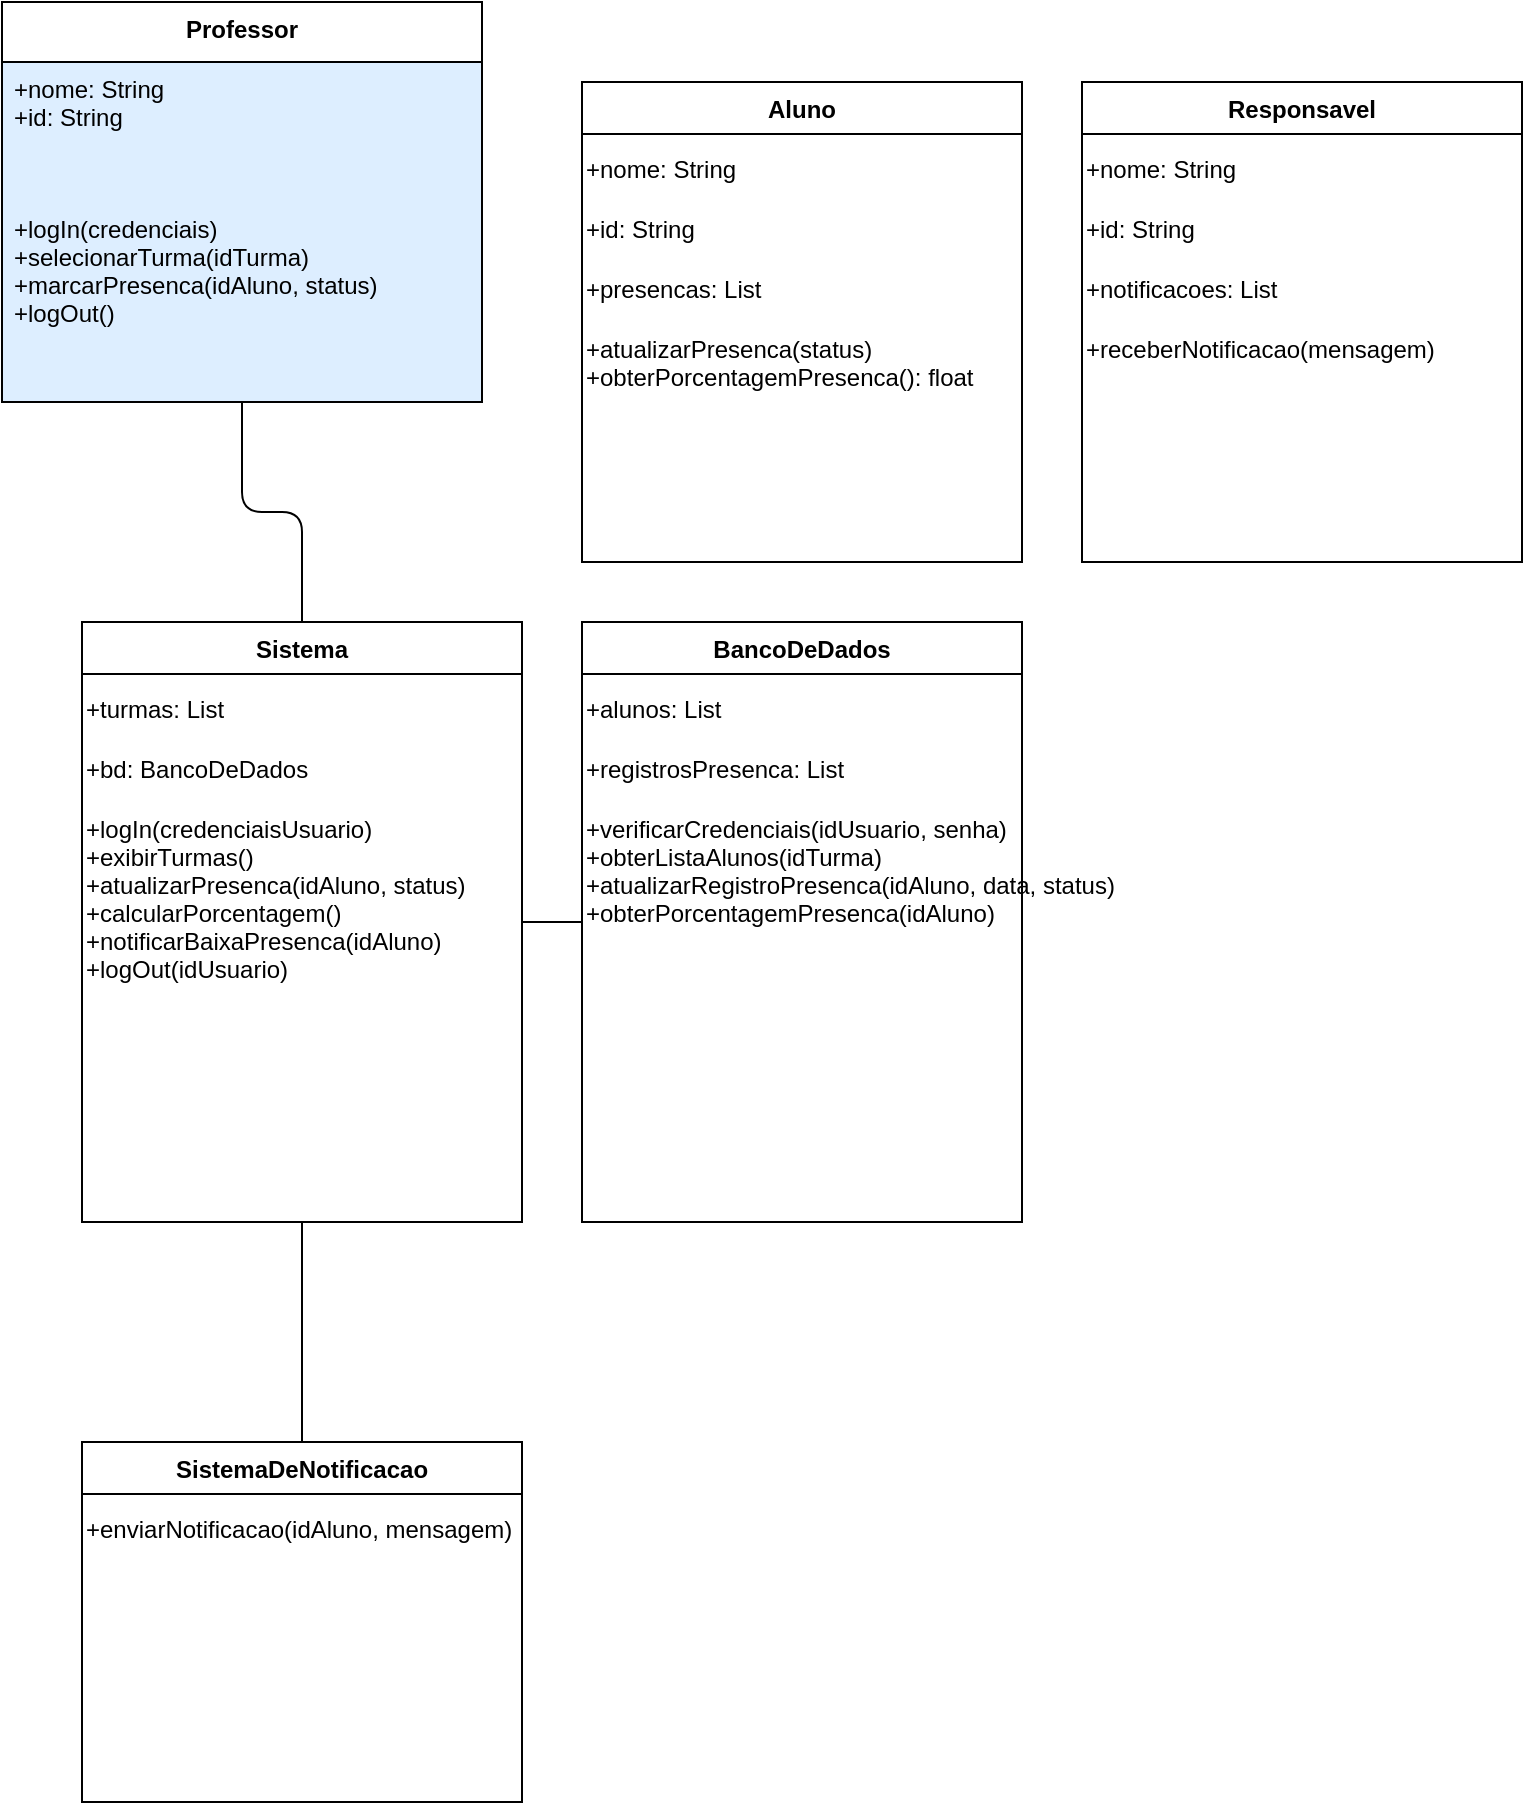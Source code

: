 <mxfile version="24.3.1" type="github">
  <diagram id="C5RBs43oDa-KdzZeNtuy" name="Page-1">
    <mxGraphModel dx="1050" dy="569" grid="1" gridSize="10" guides="1" tooltips="1" connect="1" arrows="1" fold="1" page="1" pageScale="1" pageWidth="827" pageHeight="1169" math="0" shadow="0">
      <root>
        <mxCell id="0" />
        <mxCell id="1" parent="0" />
        <!-- Classe Professor -->
        <mxCell id="professor" value="Professor" style="swimlane;startSize=30;horizontal=1;swimlaneFillColor=#DDEEFF;fillColor=#FFFFFF;strokeColor=#000000;verticalAlign=top;align=center;" parent="1" vertex="1">
          <mxGeometry x="10" y="10" width="240" height="200" as="geometry" />
        </mxCell>
        <!-- Atributos -->
        <mxCell id="profAttr" value="+nome: String&#xa;+id: String" style="text;spacingLeft=4;" parent="professor" vertex="1">
          <mxGeometry y="30" height="60" as="geometry" />
        </mxCell>
        <!-- Linha divisória -->
        <mxCell id="profLine" value="" style="line;strokeWidth=2;" parent="professor" vertex="1">
          <mxGeometry y="90" height="10" as="geometry" />
        </mxCell>
        <!-- Métodos -->
        <mxCell id="profMethods" value="+logIn(credenciais)&#xa;+selecionarTurma(idTurma)&#xa;+marcarPresenca(idAluno, status)&#xa;+logOut()" style="text;spacingLeft=4;" parent="professor" vertex="1">
          <mxGeometry y="100" height="100" as="geometry" />
        </mxCell>
        <mxCell id="aluno" value="Aluno" style="swimlane;startSize=26;" parent="1" vertex="1">
          <mxGeometry x="300" y="50" width="220" height="240" as="geometry" />
        </mxCell>
        <mxCell id="alunoName" value="+nome: String" style="text" parent="aluno" vertex="1">
          <mxGeometry y="30" height="26" as="geometry" />
        </mxCell>
        <mxCell id="alunoId" value="+id: String" style="text" parent="aluno" vertex="1">
          <mxGeometry y="60" height="26" as="geometry" />
        </mxCell>
        <mxCell id="alunoPresencas" value="+presencas: List" style="text" parent="aluno" vertex="1">
          <mxGeometry y="90" height="26" as="geometry" />
        </mxCell>
        <mxCell id="alunoLine" value="" style="line;strokeWidth=2;" parent="professor" vertex="1">
          <mxGeometry y="90" height="10" as="geometry" />
        </mxCell>
        <mxCell id="alunoMethods" value="+atualizarPresenca(status)&#xa;+obterPorcentagemPresenca(): float" style="text" parent="aluno" vertex="1">
          <mxGeometry y="120" height="100" as="geometry" />
        </mxCell>
        <mxCell id="responsavel" value="Responsavel" style="swimlane;startSize=26;" parent="1" vertex="1">
          <mxGeometry x="550" y="50" width="220" height="240" as="geometry" />
        </mxCell>
        <mxCell id="respName" value="+nome: String" style="text" parent="responsavel" vertex="1">
          <mxGeometry y="30" height="26" as="geometry" />
        </mxCell>
        <mxCell id="respId" value="+id: String" style="text" parent="responsavel" vertex="1">
          <mxGeometry y="60" height="26" as="geometry" />
        </mxCell>
        <mxCell id="respNotif" value="+notificacoes: List" style="text" parent="responsavel" vertex="1">
          <mxGeometry y="90" height="26" as="geometry" />
        </mxCell>
        <mxCell id="respLine" value="" style="line;strokeWidth=2;" parent="professor" vertex="1">
          <mxGeometry y="90" height="10" as="geometry" />
        </mxCell>
        <mxCell id="respMethods" value="+receberNotificacao(mensagem)" style="text" parent="responsavel" vertex="1">
          <mxGeometry y="120" height="100" as="geometry" />
        </mxCell>
        <mxCell id="sistema" value="Sistema" style="swimlane;startSize=26;" parent="1" vertex="1">
          <mxGeometry x="50" y="320" width="220" height="300" as="geometry" />
        </mxCell>
        <mxCell id="sistTurmas" value="+turmas: List" style="text" parent="sistema" vertex="1">
          <mxGeometry y="30" height="26" as="geometry" />
        </mxCell>
        <mxCell id="sistBD" value="+bd: BancoDeDados" style="text" parent="sistema" vertex="1">
          <mxGeometry y="60" height="26" as="geometry" />
        </mxCell>
        <mxCell id="sisLine" value="" style="line;strokeWidth=2;" parent="professor" vertex="1">
          <mxGeometry y="90" height="10" as="geometry" />
        </mxCell>
        <mxCell id="sistMethods" value="+logIn(credenciaisUsuario)&#xa;+exibirTurmas()&#xa;+atualizarPresenca(idAluno, status)&#xa;+calcularPorcentagem()&#xa;+notificarBaixaPresenca(idAluno)&#xa;+logOut(idUsuario)" style="text" parent="sistema" vertex="1">
          <mxGeometry y="90" height="200" as="geometry" />
        </mxCell>
        <mxCell id="banco" value="BancoDeDados" style="swimlane;startSize=26;" parent="1" vertex="1">
          <mxGeometry x="300" y="320" width="220" height="300" as="geometry" />
        </mxCell>
        <mxCell id="bancoAlunos" value="+alunos: List" style="text" parent="banco" vertex="1">
          <mxGeometry y="30" height="26" as="geometry" />
        </mxCell>
        <mxCell id="bancoPresencas" value="+registrosPresenca: List" style="text" parent="banco" vertex="1">
          <mxGeometry y="60" height="26" as="geometry" />
        </mxCell>
        <mxCell id="bancoLine" value="" style="line;strokeWidth=2;" parent="professor" vertex="1">
          <mxGeometry y="90" height="10" as="geometry" />
        </mxCell>
        <mxCell id="bancoMethods" value="+verificarCredenciais(idUsuario, senha)&#xa;+obterListaAlunos(idTurma)&#xa;+atualizarRegistroPresenca(idAluno, data, status)&#xa;+obterPorcentagemPresenca(idAluno)" style="text" parent="banco" vertex="1">
          <mxGeometry y="90" height="200" as="geometry" />
        </mxCell>
        <mxCell id="notificacao" value="SistemaDeNotificacao" style="swimlane;startSize=26;" parent="1" vertex="1">
          <mxGeometry x="50" y="730" width="220" height="180" as="geometry" />
        </mxCell>
        <mxCell id="notifLine" value="" style="line;strokeWidth=2;" parent="professor" vertex="1">
          <mxGeometry y="90" height="10" as="geometry" />
        </mxCell>
        <mxCell id="notifMethods" value="+enviarNotificacao(idAluno, mensagem)" style="text" parent="notificacao" vertex="1">
          <mxGeometry y="30" height="150" as="geometry" />
        </mxCell>
        <mxCell id="rel1" style="edgeStyle=orthogonalEdgeStyle;curved=0;endArrow=none;" parent="1" source="professor" target="sistema" edge="1">
          <mxGeometry relative="1" as="geometry" />
        </mxCell>
        <mxCell id="rel2" style="edgeStyle=orthogonalEdgeStyle;curved=0;endArrow=none;" parent="1" source="sistema" target="banco" edge="1">
          <mxGeometry relative="1" as="geometry" />
        </mxCell>
        <mxCell id="rel3" style="edgeStyle=orthogonalEdgeStyle;curved=0;endArrow=none;" parent="1" source="sistema" target="notificacao" edge="1">
          <mxGeometry relative="1" as="geometry" />
        </mxCell>
      </root>
    </mxGraphModel>
  </diagram>
</mxfile>
